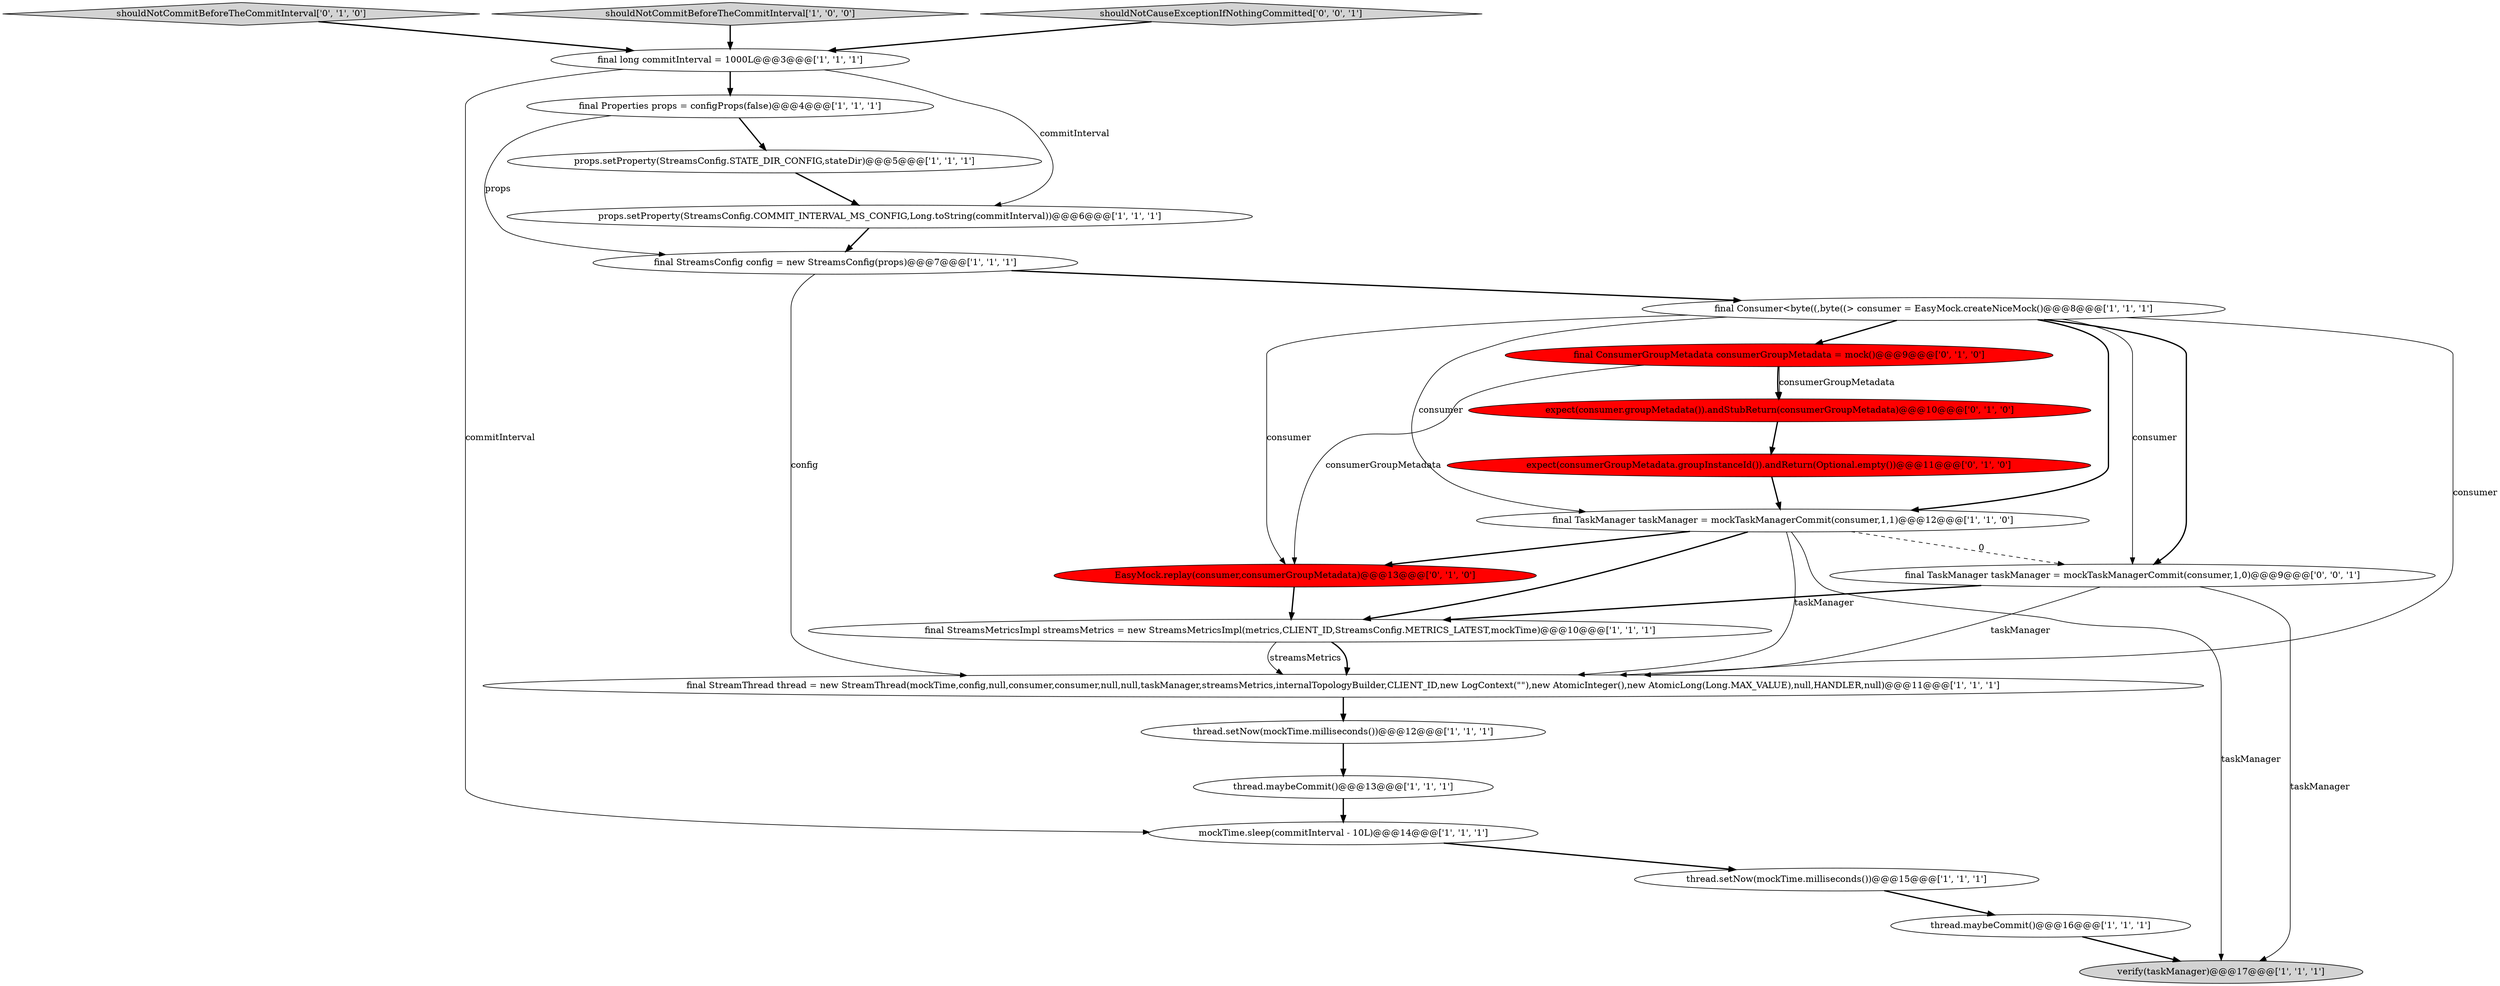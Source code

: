 digraph {
13 [style = filled, label = "mockTime.sleep(commitInterval - 10L)@@@14@@@['1', '1', '1']", fillcolor = white, shape = ellipse image = "AAA0AAABBB1BBB"];
2 [style = filled, label = "thread.setNow(mockTime.milliseconds())@@@15@@@['1', '1', '1']", fillcolor = white, shape = ellipse image = "AAA0AAABBB1BBB"];
11 [style = filled, label = "final Consumer<byte((,byte((> consumer = EasyMock.createNiceMock()@@@8@@@['1', '1', '1']", fillcolor = white, shape = ellipse image = "AAA0AAABBB1BBB"];
6 [style = filled, label = "props.setProperty(StreamsConfig.STATE_DIR_CONFIG,stateDir)@@@5@@@['1', '1', '1']", fillcolor = white, shape = ellipse image = "AAA0AAABBB1BBB"];
18 [style = filled, label = "expect(consumer.groupMetadata()).andStubReturn(consumerGroupMetadata)@@@10@@@['0', '1', '0']", fillcolor = red, shape = ellipse image = "AAA1AAABBB2BBB"];
16 [style = filled, label = "shouldNotCommitBeforeTheCommitInterval['0', '1', '0']", fillcolor = lightgray, shape = diamond image = "AAA0AAABBB2BBB"];
7 [style = filled, label = "thread.maybeCommit()@@@13@@@['1', '1', '1']", fillcolor = white, shape = ellipse image = "AAA0AAABBB1BBB"];
17 [style = filled, label = "expect(consumerGroupMetadata.groupInstanceId()).andReturn(Optional.empty())@@@11@@@['0', '1', '0']", fillcolor = red, shape = ellipse image = "AAA1AAABBB2BBB"];
20 [style = filled, label = "final ConsumerGroupMetadata consumerGroupMetadata = mock()@@@9@@@['0', '1', '0']", fillcolor = red, shape = ellipse image = "AAA1AAABBB2BBB"];
19 [style = filled, label = "EasyMock.replay(consumer,consumerGroupMetadata)@@@13@@@['0', '1', '0']", fillcolor = red, shape = ellipse image = "AAA1AAABBB2BBB"];
8 [style = filled, label = "thread.maybeCommit()@@@16@@@['1', '1', '1']", fillcolor = white, shape = ellipse image = "AAA0AAABBB1BBB"];
0 [style = filled, label = "final long commitInterval = 1000L@@@3@@@['1', '1', '1']", fillcolor = white, shape = ellipse image = "AAA0AAABBB1BBB"];
3 [style = filled, label = "thread.setNow(mockTime.milliseconds())@@@12@@@['1', '1', '1']", fillcolor = white, shape = ellipse image = "AAA0AAABBB1BBB"];
4 [style = filled, label = "final StreamsMetricsImpl streamsMetrics = new StreamsMetricsImpl(metrics,CLIENT_ID,StreamsConfig.METRICS_LATEST,mockTime)@@@10@@@['1', '1', '1']", fillcolor = white, shape = ellipse image = "AAA0AAABBB1BBB"];
12 [style = filled, label = "final StreamsConfig config = new StreamsConfig(props)@@@7@@@['1', '1', '1']", fillcolor = white, shape = ellipse image = "AAA0AAABBB1BBB"];
10 [style = filled, label = "props.setProperty(StreamsConfig.COMMIT_INTERVAL_MS_CONFIG,Long.toString(commitInterval))@@@6@@@['1', '1', '1']", fillcolor = white, shape = ellipse image = "AAA0AAABBB1BBB"];
5 [style = filled, label = "shouldNotCommitBeforeTheCommitInterval['1', '0', '0']", fillcolor = lightgray, shape = diamond image = "AAA0AAABBB1BBB"];
15 [style = filled, label = "final StreamThread thread = new StreamThread(mockTime,config,null,consumer,consumer,null,null,taskManager,streamsMetrics,internalTopologyBuilder,CLIENT_ID,new LogContext(\"\"),new AtomicInteger(),new AtomicLong(Long.MAX_VALUE),null,HANDLER,null)@@@11@@@['1', '1', '1']", fillcolor = white, shape = ellipse image = "AAA0AAABBB1BBB"];
1 [style = filled, label = "final TaskManager taskManager = mockTaskManagerCommit(consumer,1,1)@@@12@@@['1', '1', '0']", fillcolor = white, shape = ellipse image = "AAA0AAABBB1BBB"];
21 [style = filled, label = "shouldNotCauseExceptionIfNothingCommitted['0', '0', '1']", fillcolor = lightgray, shape = diamond image = "AAA0AAABBB3BBB"];
14 [style = filled, label = "final Properties props = configProps(false)@@@4@@@['1', '1', '1']", fillcolor = white, shape = ellipse image = "AAA0AAABBB1BBB"];
9 [style = filled, label = "verify(taskManager)@@@17@@@['1', '1', '1']", fillcolor = lightgray, shape = ellipse image = "AAA0AAABBB1BBB"];
22 [style = filled, label = "final TaskManager taskManager = mockTaskManagerCommit(consumer,1,0)@@@9@@@['0', '0', '1']", fillcolor = white, shape = ellipse image = "AAA0AAABBB3BBB"];
7->13 [style = bold, label=""];
11->20 [style = bold, label=""];
1->4 [style = bold, label=""];
16->0 [style = bold, label=""];
17->1 [style = bold, label=""];
21->0 [style = bold, label=""];
11->1 [style = bold, label=""];
12->15 [style = solid, label="config"];
11->19 [style = solid, label="consumer"];
4->15 [style = bold, label=""];
12->11 [style = bold, label=""];
11->1 [style = solid, label="consumer"];
4->15 [style = solid, label="streamsMetrics"];
11->22 [style = solid, label="consumer"];
18->17 [style = bold, label=""];
1->15 [style = solid, label="taskManager"];
11->15 [style = solid, label="consumer"];
15->3 [style = bold, label=""];
22->9 [style = solid, label="taskManager"];
1->22 [style = dashed, label="0"];
20->18 [style = solid, label="consumerGroupMetadata"];
22->4 [style = bold, label=""];
20->18 [style = bold, label=""];
20->19 [style = solid, label="consumerGroupMetadata"];
0->14 [style = bold, label=""];
5->0 [style = bold, label=""];
3->7 [style = bold, label=""];
22->15 [style = solid, label="taskManager"];
10->12 [style = bold, label=""];
6->10 [style = bold, label=""];
8->9 [style = bold, label=""];
11->22 [style = bold, label=""];
0->13 [style = solid, label="commitInterval"];
1->9 [style = solid, label="taskManager"];
14->12 [style = solid, label="props"];
19->4 [style = bold, label=""];
1->19 [style = bold, label=""];
14->6 [style = bold, label=""];
0->10 [style = solid, label="commitInterval"];
2->8 [style = bold, label=""];
13->2 [style = bold, label=""];
}
